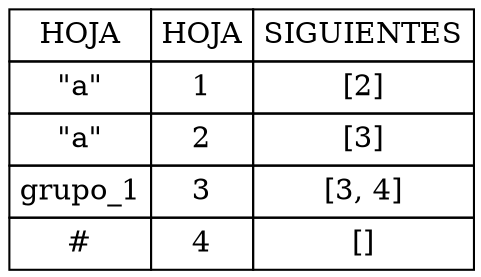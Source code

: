  digraph html {
abc [shape=none, margin=0, label=<
<TABLE BORDER="0" CELLBORDER="1" CELLSPACING="0" CELLPADDING="4"><tr><td>HOJA</td><td>HOJA</td><td>SIGUIENTES</td></tr><tr><td>"a"</td><td>1</td><td>[2]</td></tr><tr><td>"a"</td><td>2</td><td>[3]</td></tr><tr><td>grupo_1</td><td>3</td><td>[3, 4]</td></tr><tr><td>#</td><td>4</td><td>[]</td></tr></TABLE>>];
}